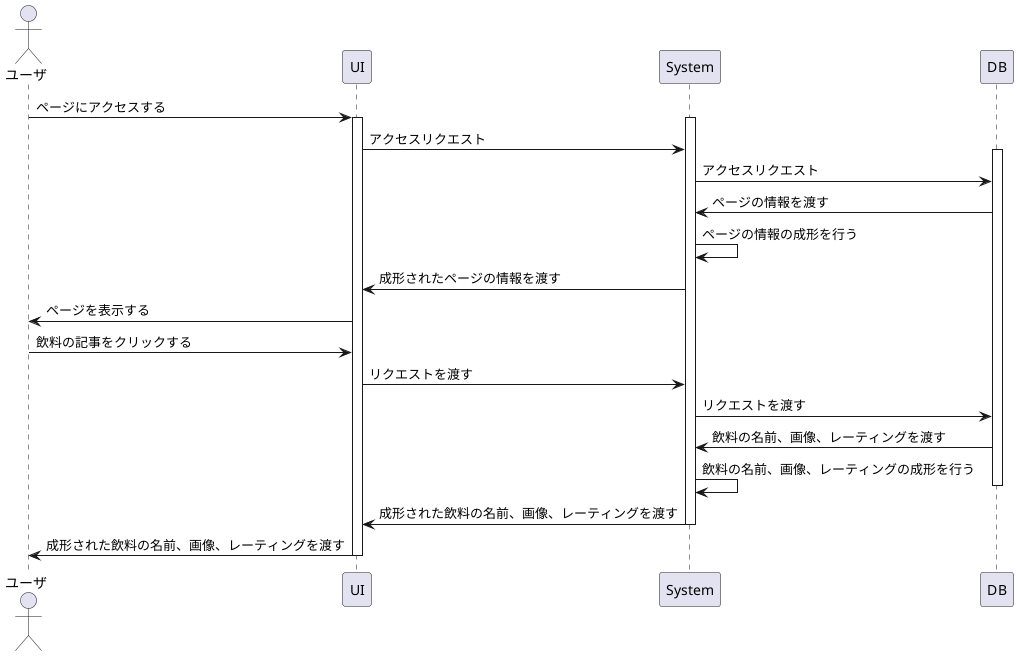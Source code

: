 @startuml

actor ユーザ
ユーザ -> UI : ページにアクセスする

activate UI
activate System
UI -> System : アクセスリクエスト
activate DB
System -> DB : アクセスリクエスト
System <- DB : ページの情報を渡す
System -> System : ページの情報の成形を行う
UI <- System : 成形されたページの情報を渡す

ユーザ <- UI : ページを表示する
ユーザ -> UI : 飲料の記事をクリックする
UI -> System : リクエストを渡す

System -> DB  : リクエストを渡す


System <- DB : 飲料の名前、画像、レーティングを渡す
System -> System : 飲料の名前、画像、レーティングの成形を行う

deactivate DB
UI <- System : 成形された飲料の名前、画像、レーティングを渡す
deactivate System
ユーザ <- UI : 成形された飲料の名前、画像、レーティングを渡す
deactivate UI

@enduml
